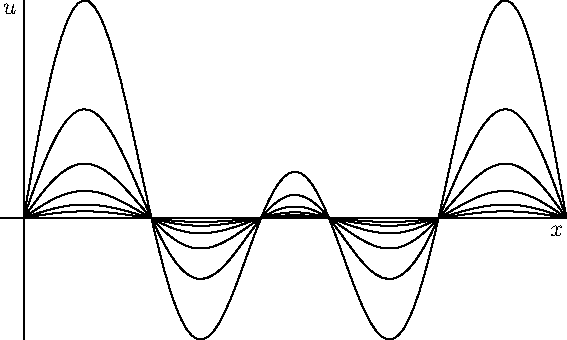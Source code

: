 size(10cm,6cm,IgnoreAspect);
import graph;
xaxis("$x$");
yaxis("$u$");

real f1(real x) {return (4*sin(3*x) + 6*sin(5*x));}
real f2(real x) {return (1/2)*(4*sin(3*x) + 6*sin(5*x));}
real f3(real x) {return (1/4)*(4*sin(3*x) + 6*sin(5*x));}
real f4(real x) {return (1/8)*(4*sin(3*x) + 6*sin(5*x));}
real f5(real x) {return (1/(16))*(4*sin(3*x) + 6*sin(5*x));}
real f6(real x) {return (1/(32))*(4*sin(3*x) + 6*sin(5*x));}

draw(graph(f1,0,pi));
draw(graph(f2,0,pi));
draw(graph(f3,0,pi));
draw(graph(f4,0,pi));
draw(graph(f5,0,pi));
draw(graph(f6,0,pi));
